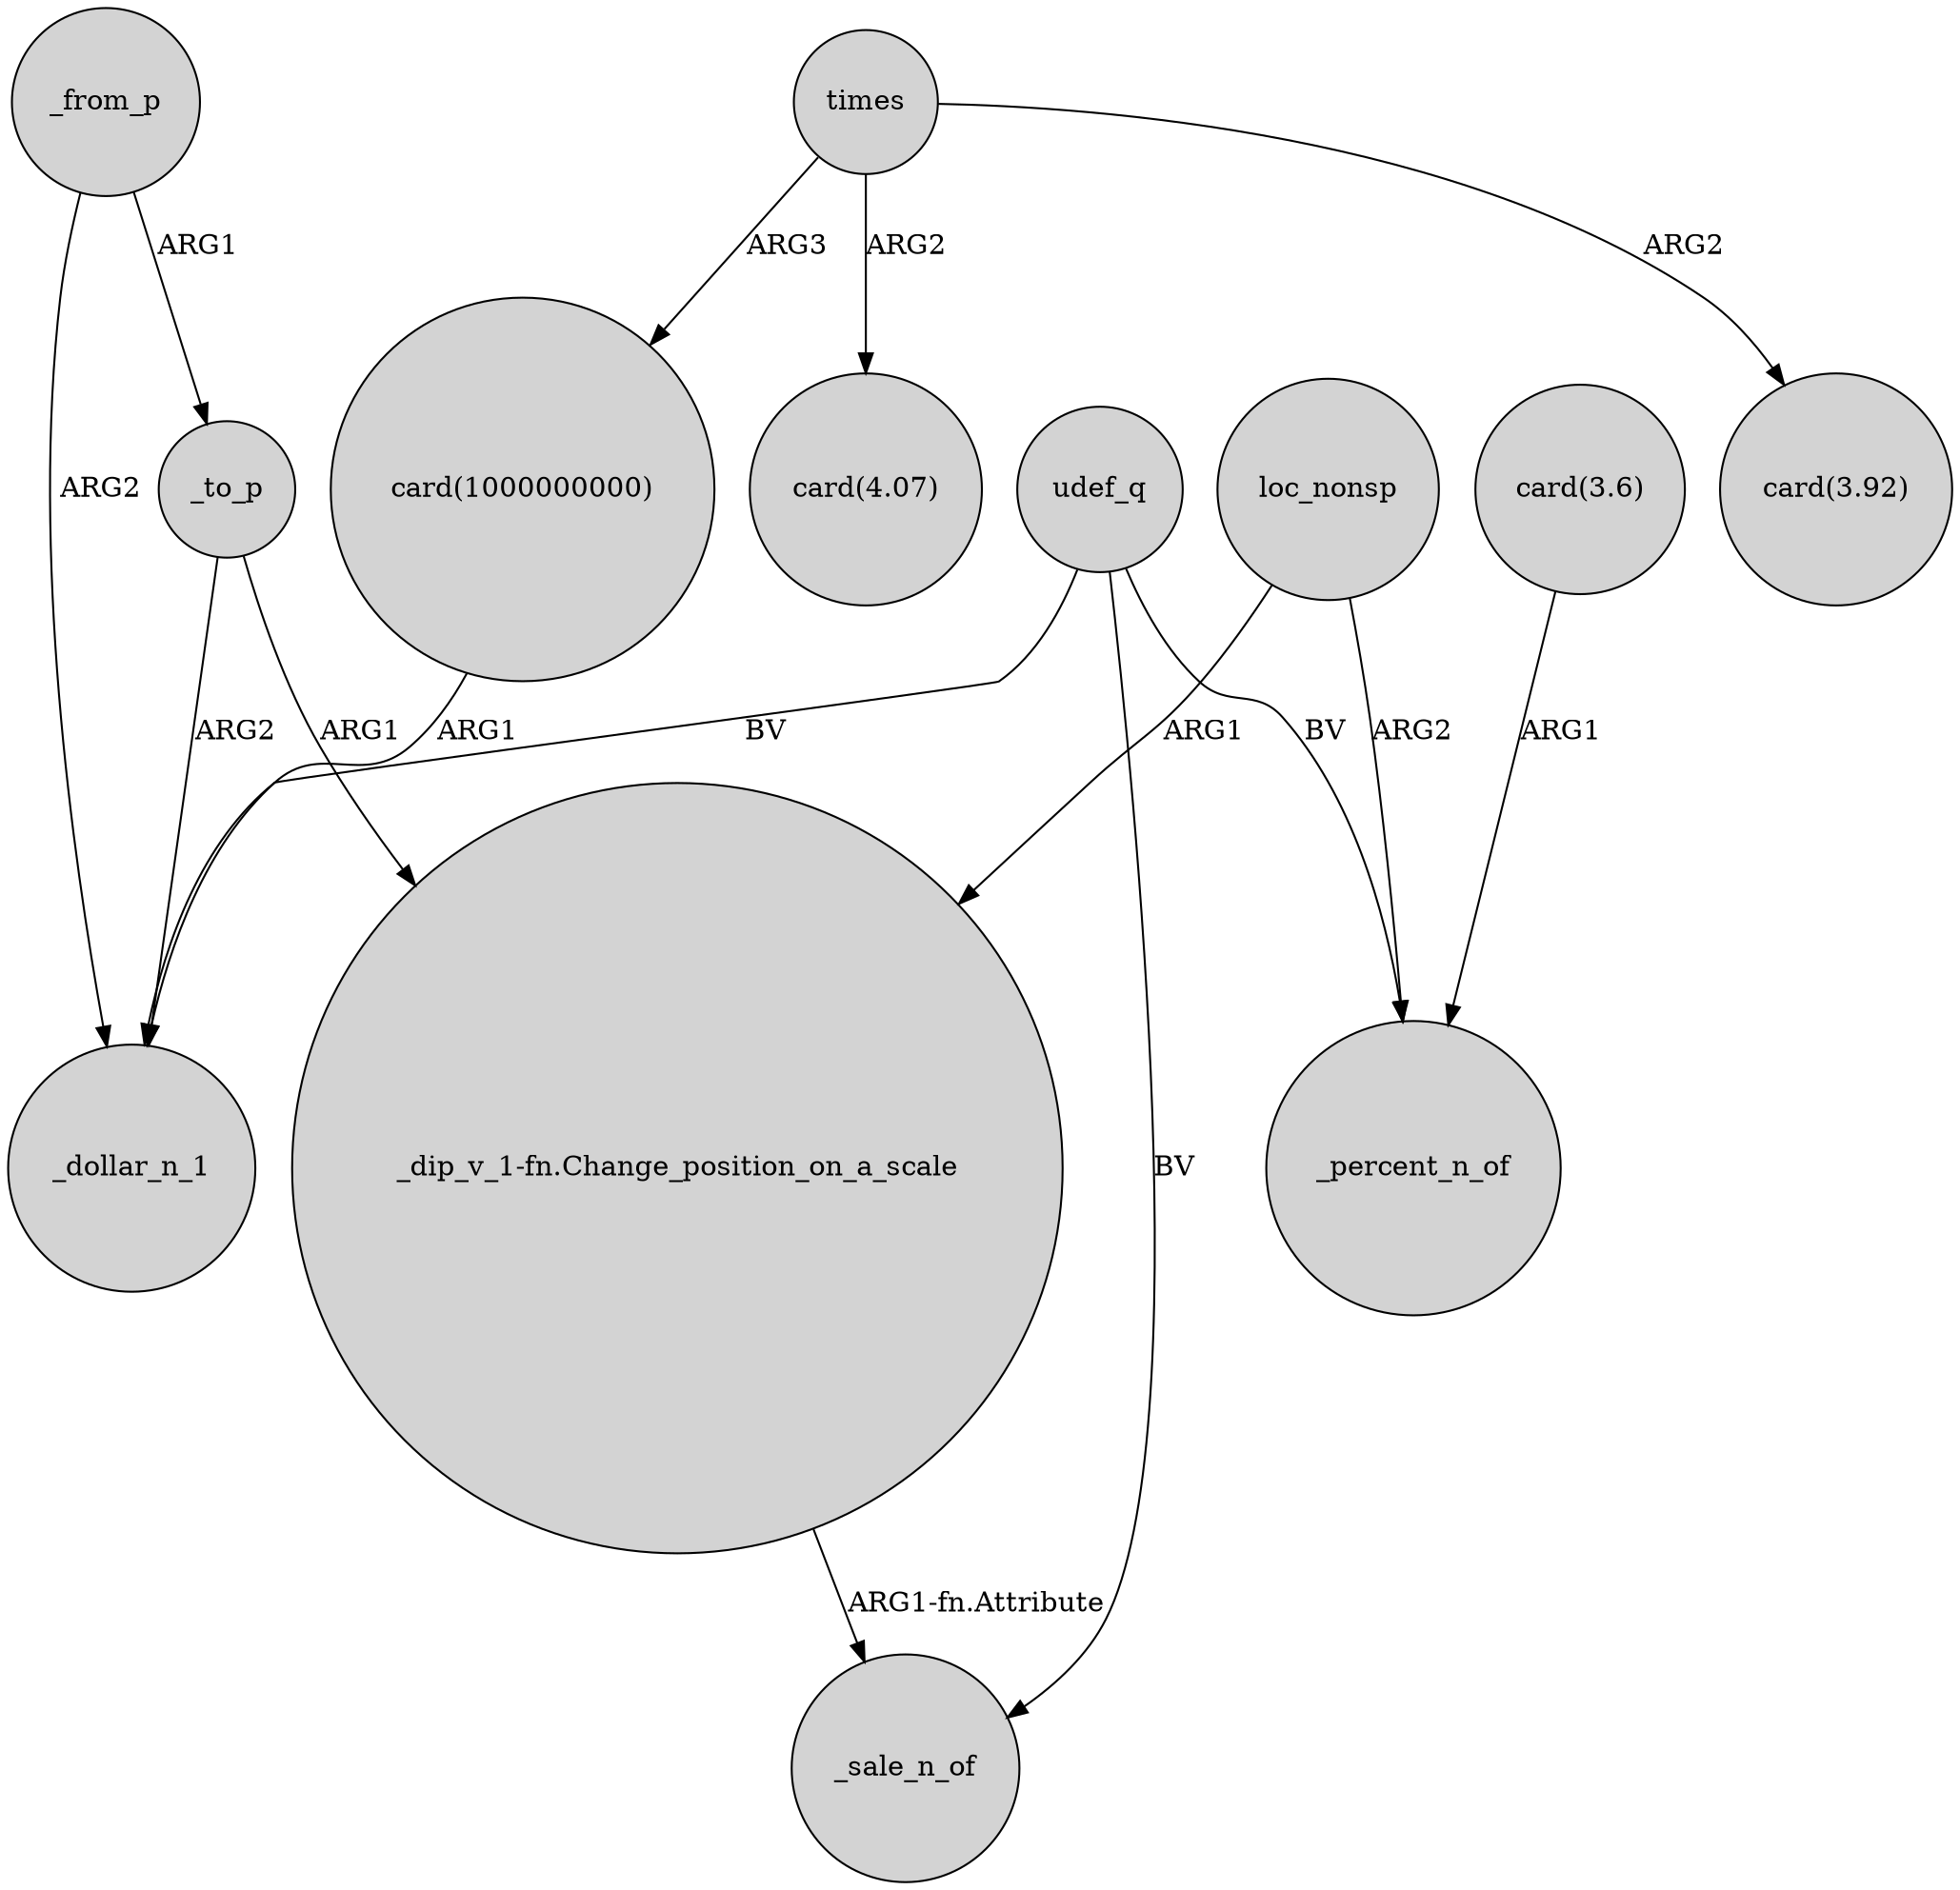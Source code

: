 digraph {
	node [shape=circle style=filled]
	"card(1000000000)" -> _dollar_n_1 [label=ARG1]
	"_dip_v_1-fn.Change_position_on_a_scale" -> _sale_n_of [label="ARG1-fn.Attribute"]
	udef_q -> _percent_n_of [label=BV]
	"card(3.6)" -> _percent_n_of [label=ARG1]
	_to_p -> _dollar_n_1 [label=ARG2]
	udef_q -> _sale_n_of [label=BV]
	times -> "card(1000000000)" [label=ARG3]
	loc_nonsp -> "_dip_v_1-fn.Change_position_on_a_scale" [label=ARG1]
	times -> "card(3.92)" [label=ARG2]
	udef_q -> _dollar_n_1 [label=BV]
	times -> "card(4.07)" [label=ARG2]
	_to_p -> "_dip_v_1-fn.Change_position_on_a_scale" [label=ARG1]
	_from_p -> _to_p [label=ARG1]
	_from_p -> _dollar_n_1 [label=ARG2]
	loc_nonsp -> _percent_n_of [label=ARG2]
}
